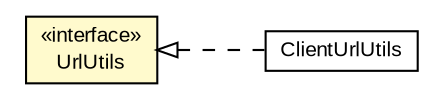 #!/usr/local/bin/dot
#
# Class diagram 
# Generated by UMLGraph version R5_6-24-gf6e263 (http://www.umlgraph.org/)
#

digraph G {
	edge [fontname="arial",fontsize=10,labelfontname="arial",labelfontsize=10];
	node [fontname="arial",fontsize=10,shape=plaintext];
	nodesep=0.25;
	ranksep=0.5;
	rankdir=LR;
	// com.gwtplatform.common.client.ClientUrlUtils
	c522212 [label=<<table title="com.gwtplatform.common.client.ClientUrlUtils" border="0" cellborder="1" cellspacing="0" cellpadding="2" port="p" href="../client/ClientUrlUtils.html">
		<tr><td><table border="0" cellspacing="0" cellpadding="1">
<tr><td align="center" balign="center"> ClientUrlUtils </td></tr>
		</table></td></tr>
		</table>>, URL="../client/ClientUrlUtils.html", fontname="arial", fontcolor="black", fontsize=10.0];
	// com.gwtplatform.common.shared.UrlUtils
	c522215 [label=<<table title="com.gwtplatform.common.shared.UrlUtils" border="0" cellborder="1" cellspacing="0" cellpadding="2" port="p" bgcolor="lemonChiffon" href="./UrlUtils.html">
		<tr><td><table border="0" cellspacing="0" cellpadding="1">
<tr><td align="center" balign="center"> &#171;interface&#187; </td></tr>
<tr><td align="center" balign="center"> UrlUtils </td></tr>
		</table></td></tr>
		</table>>, URL="./UrlUtils.html", fontname="arial", fontcolor="black", fontsize=10.0];
	//com.gwtplatform.common.client.ClientUrlUtils implements com.gwtplatform.common.shared.UrlUtils
	c522215:p -> c522212:p [dir=back,arrowtail=empty,style=dashed];
}

